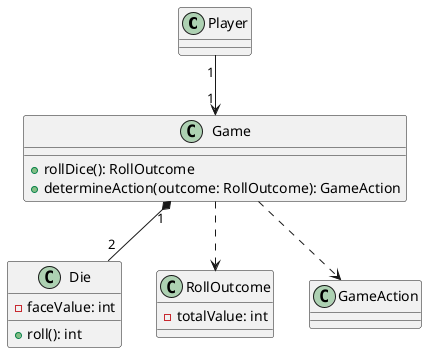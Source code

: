 @startuml
class Player {
}

class Game {
  + rollDice(): RollOutcome
  + determineAction(outcome: RollOutcome): GameAction
}

class Die {
  - faceValue: int
  + roll(): int
}

class RollOutcome {
  - totalValue: int
}

class GameAction {
}

Player "1" --> "1" Game
Game "1" *-- "2" Die
Game ..> RollOutcome
Game ..> GameAction
@enduml